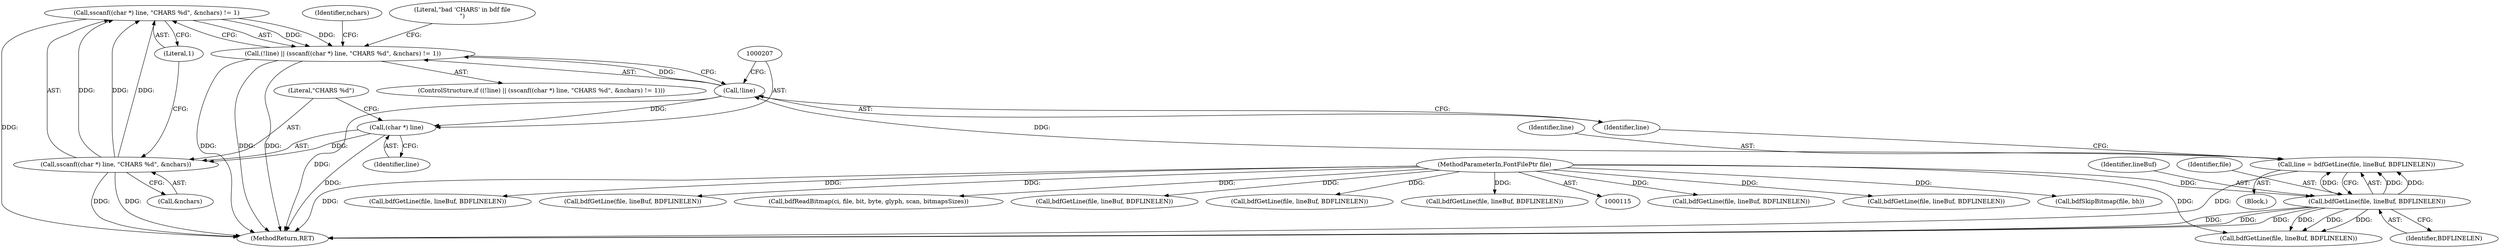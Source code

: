 digraph "0_libxfont_4d024ac10f964f6bd372ae0dd14f02772a6e5f63@API" {
"1000204" [label="(Call,sscanf((char *) line, \"CHARS %d\", &nchars) != 1)"];
"1000205" [label="(Call,sscanf((char *) line, \"CHARS %d\", &nchars))"];
"1000206" [label="(Call,(char *) line)"];
"1000202" [label="(Call,!line)"];
"1000194" [label="(Call,line = bdfGetLine(file, lineBuf, BDFLINELEN))"];
"1000196" [label="(Call,bdfGetLine(file, lineBuf, BDFLINELEN))"];
"1000116" [label="(MethodParameterIn,FontFilePtr file)"];
"1000201" [label="(Call,(!line) || (sscanf((char *) line, \"CHARS %d\", &nchars) != 1))"];
"1000799" [label="(Call,bdfGetLine(file, lineBuf, BDFLINELEN))"];
"1001224" [label="(MethodReturn,RET)"];
"1000321" [label="(Call,bdfGetLine(file, lineBuf, BDFLINELEN))"];
"1000116" [label="(MethodParameterIn,FontFilePtr file)"];
"1000203" [label="(Identifier,line)"];
"1000196" [label="(Call,bdfGetLine(file, lineBuf, BDFLINELEN))"];
"1000940" [label="(Call,bdfGetLine(file, lineBuf, BDFLINELEN))"];
"1000201" [label="(Call,(!line) || (sscanf((char *) line, \"CHARS %d\", &nchars) != 1))"];
"1000202" [label="(Call,!line)"];
"1000935" [label="(Call,bdfSkipBitmap(file, bh))"];
"1000123" [label="(Block,)"];
"1000198" [label="(Identifier,lineBuf)"];
"1000206" [label="(Call,(char *) line)"];
"1000209" [label="(Literal,\"CHARS %d\")"];
"1000200" [label="(ControlStructure,if ((!line) || (sscanf((char *) line, \"CHARS %d\", &nchars) != 1)))"];
"1000210" [label="(Call,&nchars)"];
"1000676" [label="(Call,bdfGetLine(file, lineBuf, BDFLINELEN))"];
"1000212" [label="(Literal,1)"];
"1000197" [label="(Identifier,file)"];
"1000634" [label="(Call,bdfGetLine(file, lineBuf, BDFLINELEN))"];
"1000220" [label="(Identifier,nchars)"];
"1000922" [label="(Call,bdfReadBitmap(ci, file, bit, byte, glyph, scan, bitmapsSizes))"];
"1000753" [label="(Call,bdfGetLine(file, lineBuf, BDFLINELEN))"];
"1000195" [label="(Identifier,line)"];
"1000205" [label="(Call,sscanf((char *) line, \"CHARS %d\", &nchars))"];
"1000408" [label="(Call,bdfGetLine(file, lineBuf, BDFLINELEN))"];
"1000199" [label="(Identifier,BDFLINELEN)"];
"1000215" [label="(Literal,\"bad 'CHARS' in bdf file\n\")"];
"1000208" [label="(Identifier,line)"];
"1000204" [label="(Call,sscanf((char *) line, \"CHARS %d\", &nchars) != 1)"];
"1000194" [label="(Call,line = bdfGetLine(file, lineBuf, BDFLINELEN))"];
"1000709" [label="(Call,bdfGetLine(file, lineBuf, BDFLINELEN))"];
"1000204" -> "1000201"  [label="AST: "];
"1000204" -> "1000212"  [label="CFG: "];
"1000205" -> "1000204"  [label="AST: "];
"1000212" -> "1000204"  [label="AST: "];
"1000201" -> "1000204"  [label="CFG: "];
"1000204" -> "1001224"  [label="DDG: "];
"1000204" -> "1000201"  [label="DDG: "];
"1000204" -> "1000201"  [label="DDG: "];
"1000205" -> "1000204"  [label="DDG: "];
"1000205" -> "1000204"  [label="DDG: "];
"1000205" -> "1000204"  [label="DDG: "];
"1000205" -> "1000210"  [label="CFG: "];
"1000206" -> "1000205"  [label="AST: "];
"1000209" -> "1000205"  [label="AST: "];
"1000210" -> "1000205"  [label="AST: "];
"1000212" -> "1000205"  [label="CFG: "];
"1000205" -> "1001224"  [label="DDG: "];
"1000205" -> "1001224"  [label="DDG: "];
"1000206" -> "1000205"  [label="DDG: "];
"1000206" -> "1000208"  [label="CFG: "];
"1000207" -> "1000206"  [label="AST: "];
"1000208" -> "1000206"  [label="AST: "];
"1000209" -> "1000206"  [label="CFG: "];
"1000206" -> "1001224"  [label="DDG: "];
"1000202" -> "1000206"  [label="DDG: "];
"1000202" -> "1000201"  [label="AST: "];
"1000202" -> "1000203"  [label="CFG: "];
"1000203" -> "1000202"  [label="AST: "];
"1000207" -> "1000202"  [label="CFG: "];
"1000201" -> "1000202"  [label="CFG: "];
"1000202" -> "1001224"  [label="DDG: "];
"1000202" -> "1000201"  [label="DDG: "];
"1000194" -> "1000202"  [label="DDG: "];
"1000194" -> "1000123"  [label="AST: "];
"1000194" -> "1000196"  [label="CFG: "];
"1000195" -> "1000194"  [label="AST: "];
"1000196" -> "1000194"  [label="AST: "];
"1000203" -> "1000194"  [label="CFG: "];
"1000194" -> "1001224"  [label="DDG: "];
"1000196" -> "1000194"  [label="DDG: "];
"1000196" -> "1000194"  [label="DDG: "];
"1000196" -> "1000194"  [label="DDG: "];
"1000196" -> "1000199"  [label="CFG: "];
"1000197" -> "1000196"  [label="AST: "];
"1000198" -> "1000196"  [label="AST: "];
"1000199" -> "1000196"  [label="AST: "];
"1000196" -> "1001224"  [label="DDG: "];
"1000196" -> "1001224"  [label="DDG: "];
"1000196" -> "1001224"  [label="DDG: "];
"1000116" -> "1000196"  [label="DDG: "];
"1000196" -> "1000321"  [label="DDG: "];
"1000196" -> "1000321"  [label="DDG: "];
"1000196" -> "1000321"  [label="DDG: "];
"1000116" -> "1000115"  [label="AST: "];
"1000116" -> "1001224"  [label="DDG: "];
"1000116" -> "1000321"  [label="DDG: "];
"1000116" -> "1000408"  [label="DDG: "];
"1000116" -> "1000634"  [label="DDG: "];
"1000116" -> "1000676"  [label="DDG: "];
"1000116" -> "1000709"  [label="DDG: "];
"1000116" -> "1000753"  [label="DDG: "];
"1000116" -> "1000799"  [label="DDG: "];
"1000116" -> "1000922"  [label="DDG: "];
"1000116" -> "1000935"  [label="DDG: "];
"1000116" -> "1000940"  [label="DDG: "];
"1000201" -> "1000200"  [label="AST: "];
"1000215" -> "1000201"  [label="CFG: "];
"1000220" -> "1000201"  [label="CFG: "];
"1000201" -> "1001224"  [label="DDG: "];
"1000201" -> "1001224"  [label="DDG: "];
"1000201" -> "1001224"  [label="DDG: "];
}
